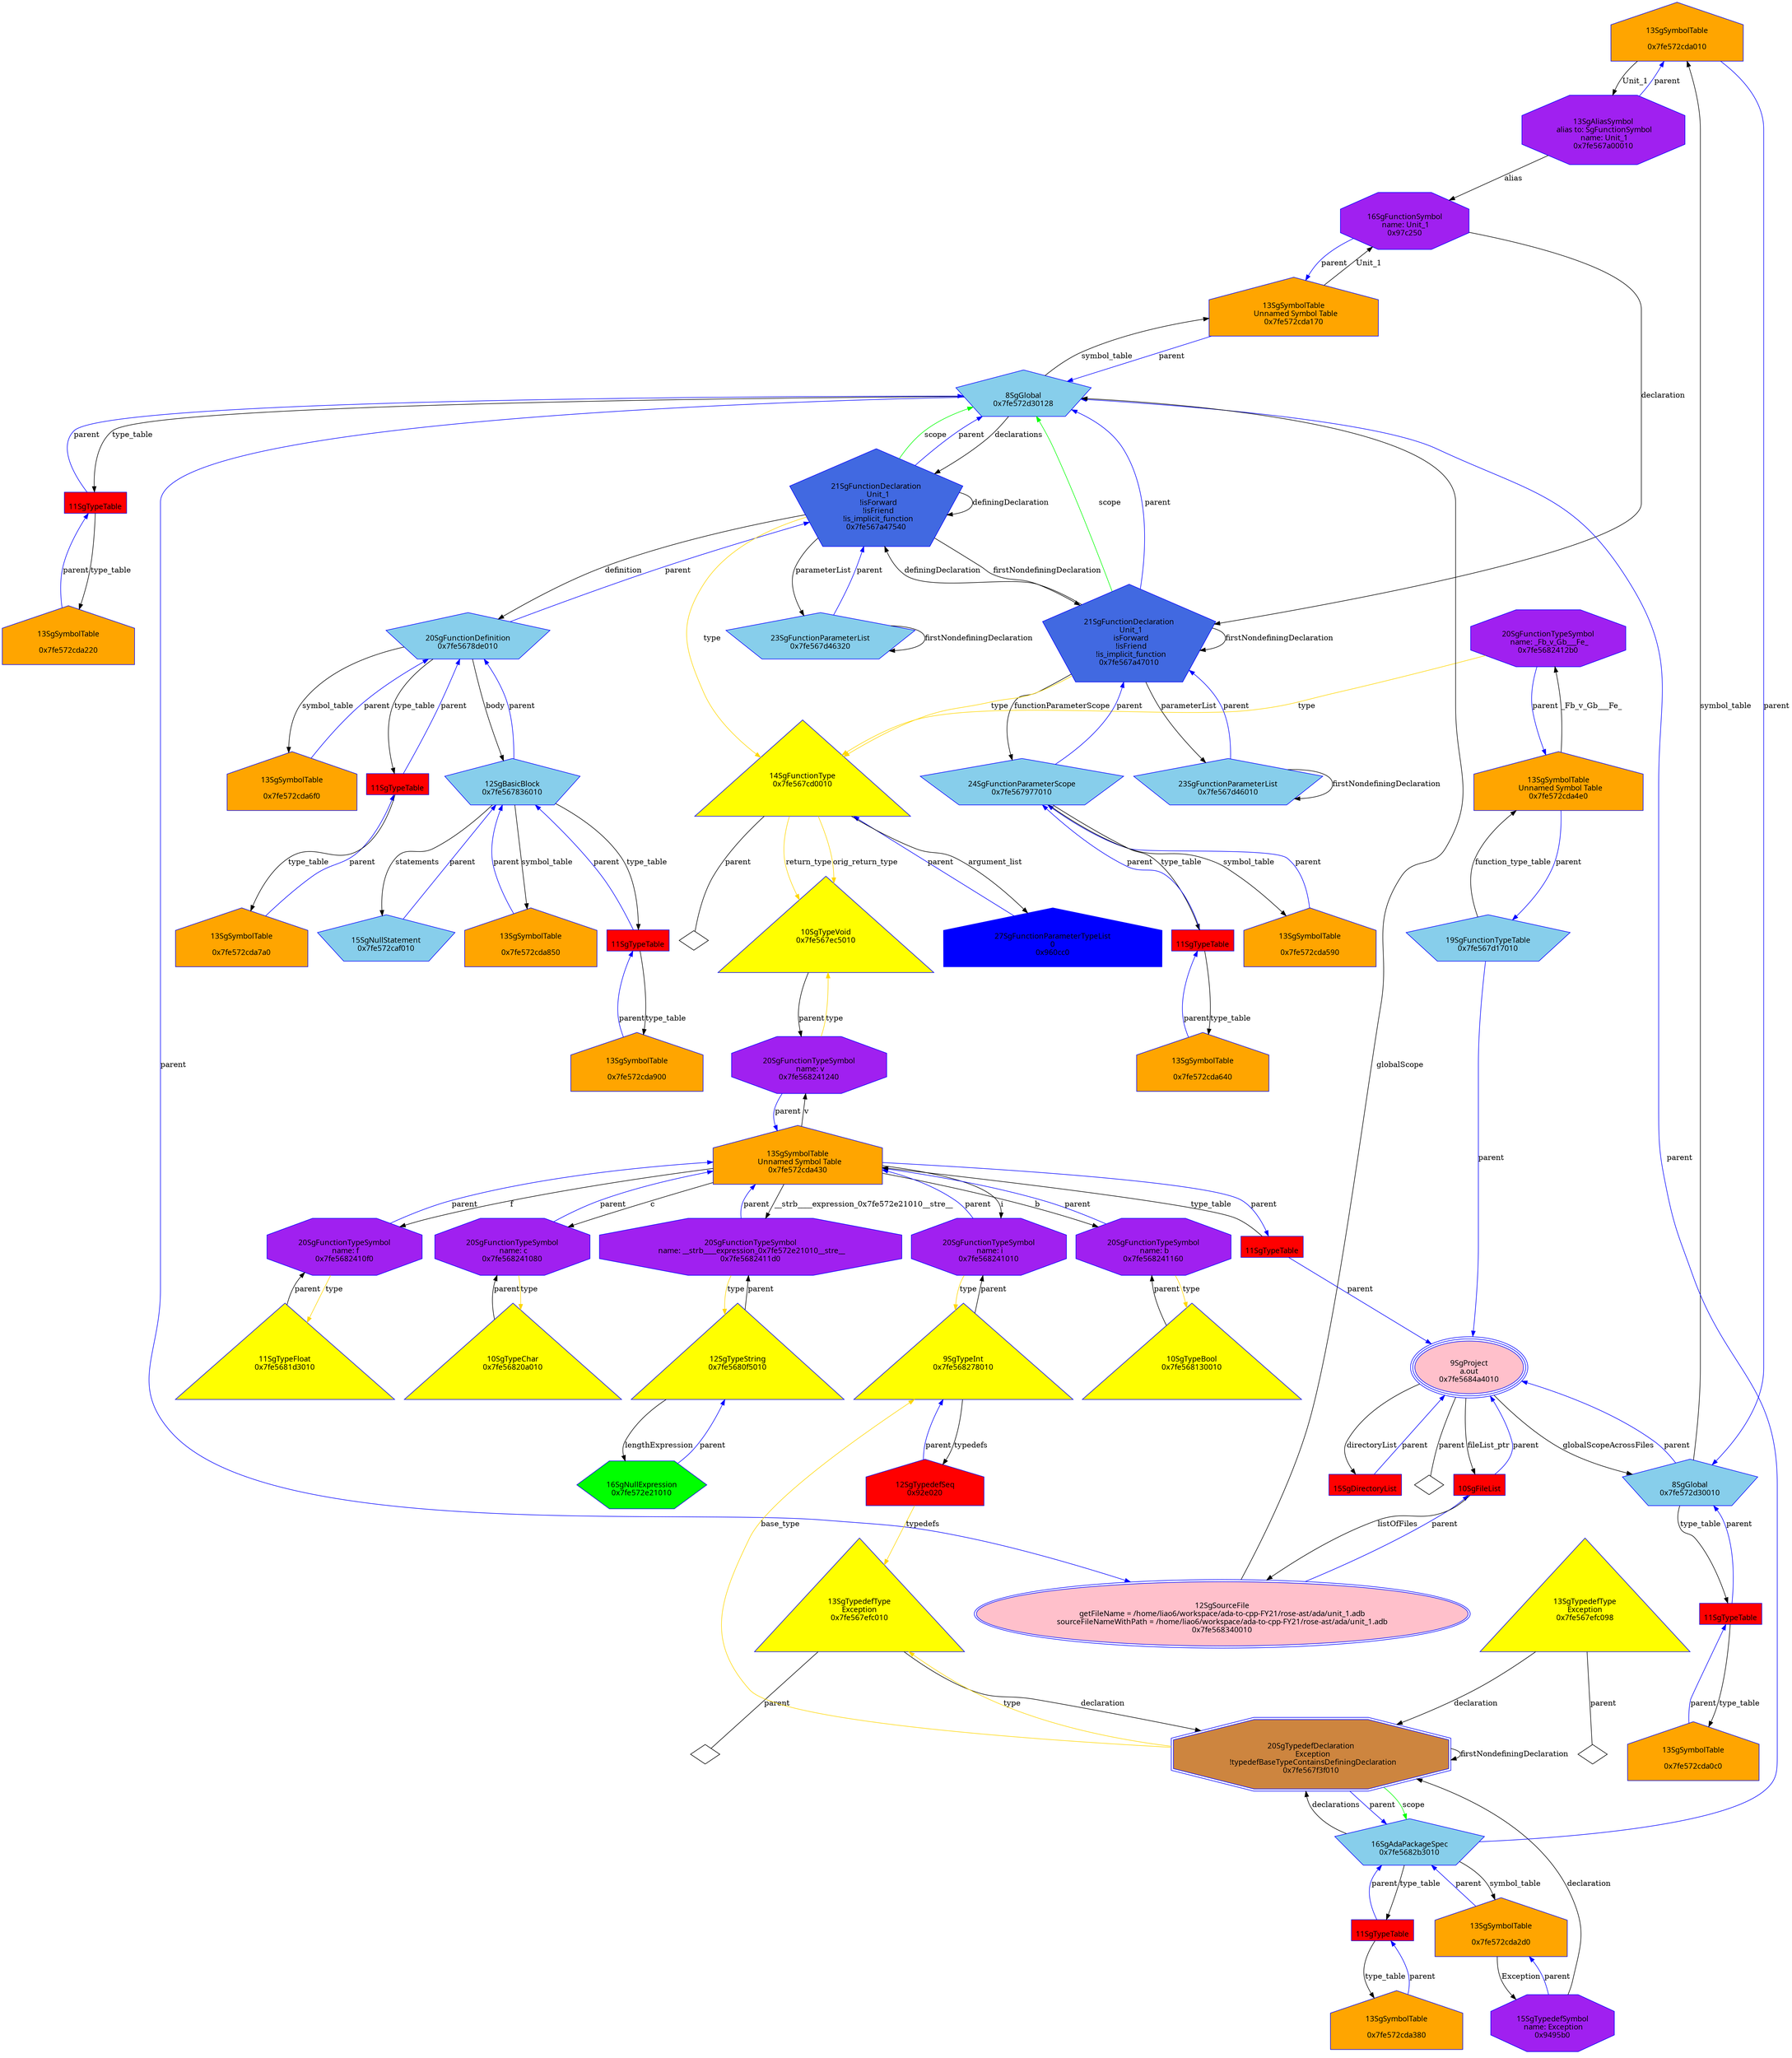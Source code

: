digraph "Gunit_1.adb.dot" {
"0x7fe572cda010"[label="\n13SgSymbolTable\n  \n  0x7fe572cda010  " shape=house,regular=0,URL="\N",tooltip="more info at \N",sides=5,peripheries=1,color="blue",fillcolor=orange,fontname="7x13bold",fontcolor=black,style=filled];
"0x7fe572cda010" -> "0x7fe567a00010"[label="Unit_1" dir=forward ];
"0x7fe572cda010" -> "0x7fe572d30010"[label="parent" color="blue" dir=forward ];
"0x7fe572cda0c0"[label="\n13SgSymbolTable\n  \n  0x7fe572cda0c0  " shape=house,regular=0,URL="\N",tooltip="more info at \N",sides=5,peripheries=1,color="blue",fillcolor=orange,fontname="7x13bold",fontcolor=black,style=filled];
"0x7fe572cda0c0" -> "0x88b9c0"[label="parent" color="blue" dir=forward ];
"0x7fe572cda170"[label="\n13SgSymbolTable\n  Unnamed Symbol Table\n  0x7fe572cda170  " shape=house,regular=0,URL="\N",tooltip="more info at \N",sides=5,peripheries=1,color="blue",fillcolor=orange,fontname="7x13bold",fontcolor=black,style=filled];
"0x7fe572cda170" -> "0x97c250"[label="Unit_1" dir=forward ];
"0x7fe572cda170" -> "0x7fe572d30128"[label="parent" color="blue" dir=forward ];
"0x7fe572cda220"[label="\n13SgSymbolTable\n  \n  0x7fe572cda220  " shape=house,regular=0,URL="\N",tooltip="more info at \N",sides=5,peripheries=1,color="blue",fillcolor=orange,fontname="7x13bold",fontcolor=black,style=filled];
"0x7fe572cda220" -> "0x88b9e8"[label="parent" color="blue" dir=forward ];
"0x7fe572cda2d0"[label="\n13SgSymbolTable\n  \n  0x7fe572cda2d0  " shape=house,regular=0,URL="\N",tooltip="more info at \N",sides=5,peripheries=1,color="blue",fillcolor=orange,fontname="7x13bold",fontcolor=black,style=filled];
"0x7fe572cda2d0" -> "0x9495b0"[label="Exception" dir=forward ];
"0x7fe572cda2d0" -> "0x7fe5682b3010"[label="parent" color="blue" dir=forward ];
"0x7fe572cda380"[label="\n13SgSymbolTable\n  \n  0x7fe572cda380  " shape=house,regular=0,URL="\N",tooltip="more info at \N",sides=5,peripheries=1,color="blue",fillcolor=orange,fontname="7x13bold",fontcolor=black,style=filled];
"0x7fe572cda380" -> "0x88ba10"[label="parent" color="blue" dir=forward ];
"0x7fe572cda430"[label="\n13SgSymbolTable\n  Unnamed Symbol Table\n  0x7fe572cda430  " shape=house,regular=0,URL="\N",tooltip="more info at \N",sides=5,peripheries=1,color="blue",fillcolor=orange,fontname="7x13bold",fontcolor=black,style=filled];
"0x7fe572cda430" -> "0x7fe568241240"[label="v" dir=forward ];
"0x7fe572cda430" -> "0x7fe568241160"[label="b" dir=forward ];
"0x7fe572cda430" -> "0x7fe5682411d0"[label="__strb____expression_0x7fe572e21010__stre__" dir=forward ];
"0x7fe572cda430" -> "0x7fe5682410f0"[label="f" dir=forward ];
"0x7fe572cda430" -> "0x7fe568241080"[label="c" dir=forward ];
"0x7fe572cda430" -> "0x7fe568241010"[label="i" dir=forward ];
"0x7fe572cda430" -> "0x88ba38"[label="parent" color="blue" dir=forward ];
"0x7fe572cda4e0"[label="\n13SgSymbolTable\n  Unnamed Symbol Table\n  0x7fe572cda4e0  " shape=house,regular=0,URL="\N",tooltip="more info at \N",sides=5,peripheries=1,color="blue",fillcolor=orange,fontname="7x13bold",fontcolor=black,style=filled];
"0x7fe572cda4e0" -> "0x7fe5682412b0"[label="_Fb_v_Gb___Fe_" dir=forward ];
"0x7fe572cda4e0" -> "0x7fe567d17010"[label="parent" color="blue" dir=forward ];
"0x7fe572cda590"[label="\n13SgSymbolTable\n  \n  0x7fe572cda590  " shape=house,regular=0,URL="\N",tooltip="more info at \N",sides=5,peripheries=1,color="blue",fillcolor=orange,fontname="7x13bold",fontcolor=black,style=filled];
"0x7fe572cda590" -> "0x7fe567977010"[label="parent" color="blue" dir=forward ];
"0x7fe572cda640"[label="\n13SgSymbolTable\n  \n  0x7fe572cda640  " shape=house,regular=0,URL="\N",tooltip="more info at \N",sides=5,peripheries=1,color="blue",fillcolor=orange,fontname="7x13bold",fontcolor=black,style=filled];
"0x7fe572cda640" -> "0x88ba60"[label="parent" color="blue" dir=forward ];
"0x7fe572cda6f0"[label="\n13SgSymbolTable\n  \n  0x7fe572cda6f0  " shape=house,regular=0,URL="\N",tooltip="more info at \N",sides=5,peripheries=1,color="blue",fillcolor=orange,fontname="7x13bold",fontcolor=black,style=filled];
"0x7fe572cda6f0" -> "0x7fe5678de010"[label="parent" color="blue" dir=forward ];
"0x7fe572cda7a0"[label="\n13SgSymbolTable\n  \n  0x7fe572cda7a0  " shape=house,regular=0,URL="\N",tooltip="more info at \N",sides=5,peripheries=1,color="blue",fillcolor=orange,fontname="7x13bold",fontcolor=black,style=filled];
"0x7fe572cda7a0" -> "0x88ba88"[label="parent" color="blue" dir=forward ];
"0x7fe572cda850"[label="\n13SgSymbolTable\n  \n  0x7fe572cda850  " shape=house,regular=0,URL="\N",tooltip="more info at \N",sides=5,peripheries=1,color="blue",fillcolor=orange,fontname="7x13bold",fontcolor=black,style=filled];
"0x7fe572cda850" -> "0x7fe567836010"[label="parent" color="blue" dir=forward ];
"0x7fe572cda900"[label="\n13SgSymbolTable\n  \n  0x7fe572cda900  " shape=house,regular=0,URL="\N",tooltip="more info at \N",sides=5,peripheries=1,color="blue",fillcolor=orange,fontname="7x13bold",fontcolor=black,style=filled];
"0x7fe572cda900" -> "0x88bab0"[label="parent" color="blue" dir=forward ];
"0x7fe568340010"[label="\n12SgSourceFile\n  getFileName = /home/liao6/workspace/ada-to-cpp-FY21/rose-ast/ada/unit_1.adb  \n  sourceFileNameWithPath = /home/liao6/workspace/ada-to-cpp-FY21/rose-ast/ada/unit_1.adb  \n  0x7fe568340010  " shape=ellipse,regular=0,URL="\N",tooltip="more info at \N",sides=5,peripheries=2,color="blue",fillcolor=pink,fontname="7x13bold",fontcolor=black,style=filled];
"0x7fe568340010" -> "0x7fe572d30128"[label="globalScope" dir=forward ];
"0x7fe568340010" -> "0x850f60"[label="parent" color="blue" dir=forward ];
"0x850f60"[label="\n10SgFileList" shape=polygon,regular=0,URL="\N",tooltip="more info at \N",sides=4,peripheries=1,color="blue",fillcolor=red,fontname="7x13bold",fontcolor=black,style=filled];
"0x850f60" -> "0x7fe568340010"[label="listOfFiles" dir=forward ];
"0x850f60" -> "0x7fe5684a4010"[label="parent" color="blue" dir=forward ];
"0x870370"[label="\n15SgDirectoryList" shape=polygon,regular=0,URL="\N",tooltip="more info at \N",sides=4,peripheries=1,color="blue",fillcolor=red,fontname="7x13bold",fontcolor=black,style=filled];
"0x870370" -> "0x7fe5684a4010"[label="parent" color="blue" dir=forward ];
"0x7fe5684a4010"[label="\n9SgProject\n  a.out  \n  0x7fe5684a4010  " shape=ellipse,regular=0,URL="\N",tooltip="more info at \N",sides=5,peripheries=3,color="blue",fillcolor=pink,fontname="7x13bold",fontcolor=black,style=filled];
"0x7fe5684a4010" -> "0x850f60"[label="fileList_ptr" dir=forward ];
"0x7fe5684a4010" -> "0x870370"[label="directoryList" dir=forward ];
"0x7fe5684a4010" -> "0x7fe572d30010"[label="globalScopeAcrossFiles" dir=forward ];
"0x7fe5684a4010" -> "0x7fe5684a4010__parent__null"[label="parent" dir=none ];
"0x7fe5684a4010__parent__null"[label="" shape=diamond ];
"0x92e020"[label="\n12SgTypedefSeq\n  0x92e020  " shape=house,regular=0,URL="\N",tooltip="more info at \N",sides=5,peripheries=1,color="blue",fillcolor=red,fontname="7x13bold",fontcolor=black,style=filled];
"0x92e020" -> "0x7fe567efc010"[label="typedefs" color="gold1" dir=forward ];
"0x92e020" -> "0x7fe568278010"[label="parent" color="blue" dir=forward ];
"0x960cc0"[label="\n27SgFunctionParameterTypeList\n  0  \n  0x960cc0  " shape=house,regular=0,URL="\N",tooltip="more info at \N",sides=5,peripheries=1,color="blue",fillcolor=blue,fontname="7x13bold",fontcolor=black,style=filled];
"0x960cc0" -> "0x7fe567cd0010"[label="parent" color="blue" dir=forward ];
"0x88b9c0"[label="\n11SgTypeTable" shape=polygon,regular=0,URL="\N",tooltip="more info at \N",sides=4,peripheries=1,color="blue",fillcolor=red,fontname="7x13bold",fontcolor=black,style=filled];
"0x88b9c0" -> "0x7fe572cda0c0"[label="type_table" dir=forward ];
"0x88b9c0" -> "0x7fe572d30010"[label="parent" color="blue" dir=forward ];
"0x88b9e8"[label="\n11SgTypeTable" shape=polygon,regular=0,URL="\N",tooltip="more info at \N",sides=4,peripheries=1,color="blue",fillcolor=red,fontname="7x13bold",fontcolor=black,style=filled];
"0x88b9e8" -> "0x7fe572cda220"[label="type_table" dir=forward ];
"0x88b9e8" -> "0x7fe572d30128"[label="parent" color="blue" dir=forward ];
"0x88ba10"[label="\n11SgTypeTable" shape=polygon,regular=0,URL="\N",tooltip="more info at \N",sides=4,peripheries=1,color="blue",fillcolor=red,fontname="7x13bold",fontcolor=black,style=filled];
"0x88ba10" -> "0x7fe572cda380"[label="type_table" dir=forward ];
"0x88ba10" -> "0x7fe5682b3010"[label="parent" color="blue" dir=forward ];
"0x88ba38"[label="\n11SgTypeTable" shape=polygon,regular=0,URL="\N",tooltip="more info at \N",sides=4,peripheries=1,color="blue",fillcolor=red,fontname="7x13bold",fontcolor=black,style=filled];
"0x88ba38" -> "0x7fe572cda430"[label="type_table" dir=forward ];
"0x88ba38" -> "0x7fe5684a4010"[label="parent" color="blue" dir=forward ];
"0x88ba60"[label="\n11SgTypeTable" shape=polygon,regular=0,URL="\N",tooltip="more info at \N",sides=4,peripheries=1,color="blue",fillcolor=red,fontname="7x13bold",fontcolor=black,style=filled];
"0x88ba60" -> "0x7fe572cda640"[label="type_table" dir=forward ];
"0x88ba60" -> "0x7fe567977010"[label="parent" color="blue" dir=forward ];
"0x88ba88"[label="\n11SgTypeTable" shape=polygon,regular=0,URL="\N",tooltip="more info at \N",sides=4,peripheries=1,color="blue",fillcolor=red,fontname="7x13bold",fontcolor=black,style=filled];
"0x88ba88" -> "0x7fe572cda7a0"[label="type_table" dir=forward ];
"0x88ba88" -> "0x7fe5678de010"[label="parent" color="blue" dir=forward ];
"0x88bab0"[label="\n11SgTypeTable" shape=polygon,regular=0,URL="\N",tooltip="more info at \N",sides=4,peripheries=1,color="blue",fillcolor=red,fontname="7x13bold",fontcolor=black,style=filled];
"0x88bab0" -> "0x7fe572cda900"[label="type_table" dir=forward ];
"0x88bab0" -> "0x7fe567836010"[label="parent" color="blue" dir=forward ];
"0x7fe56820a010"[label="\n10SgTypeChar\n  0x7fe56820a010  \n   \n   " shape=polygon,regular=0,URL="\N",tooltip="more info at \N",sides=3,peripheries=1,color="blue",fillcolor=yellow,fontname="7x13bold",fontcolor=black,style=filled];
"0x7fe56820a010" -> "0x7fe568241080"[label="parent" dir=forward ];
"0x7fe568278010"[label="\n9SgTypeInt\n  0x7fe568278010  \n   \n   " shape=polygon,regular=0,URL="\N",tooltip="more info at \N",sides=3,peripheries=1,color="blue",fillcolor=yellow,fontname="7x13bold",fontcolor=black,style=filled];
"0x7fe568278010" -> "0x92e020"[label="typedefs" dir=forward ];
"0x7fe568278010" -> "0x7fe568241010"[label="parent" dir=forward ];
"0x7fe567ec5010"[label="\n10SgTypeVoid\n  0x7fe567ec5010  \n   \n   " shape=polygon,regular=0,URL="\N",tooltip="more info at \N",sides=3,peripheries=1,color="blue",fillcolor=yellow,fontname="7x13bold",fontcolor=black,style=filled];
"0x7fe567ec5010" -> "0x7fe568241240"[label="parent" dir=forward ];
"0x7fe5681d3010"[label="\n11SgTypeFloat\n  0x7fe5681d3010  \n   \n   " shape=polygon,regular=0,URL="\N",tooltip="more info at \N",sides=3,peripheries=1,color="blue",fillcolor=yellow,fontname="7x13bold",fontcolor=black,style=filled];
"0x7fe5681d3010" -> "0x7fe5682410f0"[label="parent" dir=forward ];
"0x7fe5680f5010"[label="\n12SgTypeString\n  0x7fe5680f5010  \n   \n   " shape=polygon,regular=0,URL="\N",tooltip="more info at \N",sides=3,peripheries=1,color="blue",fillcolor=yellow,fontname="7x13bold",fontcolor=black,style=filled];
"0x7fe5680f5010" -> "0x7fe572e21010"[label="lengthExpression" dir=forward ];
"0x7fe5680f5010" -> "0x7fe5682411d0"[label="parent" dir=forward ];
"0x7fe568130010"[label="\n10SgTypeBool\n  0x7fe568130010  \n   \n   " shape=polygon,regular=0,URL="\N",tooltip="more info at \N",sides=3,peripheries=1,color="blue",fillcolor=yellow,fontname="7x13bold",fontcolor=black,style=filled];
"0x7fe568130010" -> "0x7fe568241160"[label="parent" dir=forward ];
"0x7fe567efc010"[label="\n13SgTypedefType\nException\n  0x7fe567efc010  \n   \n   " shape=polygon,regular=0,URL="\N",tooltip="more info at \N",sides=3,peripheries=1,color="blue",fillcolor=yellow,fontname="7x13bold",fontcolor=black,style=filled];
"0x7fe567efc010" -> "0x7fe567f3f010"[label="declaration" dir=forward ];
"0x7fe567efc010" -> "0x7fe567efc010__parent__null"[label="parent" dir=none ];
"0x7fe567efc010__parent__null"[label="" shape=diamond ];
"0x7fe567efc098"[label="\n13SgTypedefType\nException\n  0x7fe567efc098  \n   \n   " shape=polygon,regular=0,URL="\N",tooltip="more info at \N",sides=3,peripheries=1,color="blue",fillcolor=yellow,fontname="7x13bold",fontcolor=black,style=filled];
"0x7fe567efc098" -> "0x7fe567f3f010"[label="declaration" dir=forward ];
"0x7fe567efc098" -> "0x7fe567efc098__parent__null"[label="parent" dir=none ];
"0x7fe567efc098__parent__null"[label="" shape=diamond ];
"0x7fe567cd0010"[label="\n14SgFunctionType\n  0x7fe567cd0010  \n   \n   " shape=polygon,regular=0,URL="\N",tooltip="more info at \N",sides=3,peripheries=1,color="blue",fillcolor=yellow,fontname="7x13bold",fontcolor=black,style=filled];
"0x7fe567cd0010" -> "0x7fe567ec5010"[label="return_type" color="gold1" dir=forward ];
"0x7fe567cd0010" -> "0x7fe567ec5010"[label="orig_return_type" color="gold1" dir=forward ];
"0x7fe567cd0010" -> "0x960cc0"[label="argument_list" dir=forward ];
"0x7fe567cd0010" -> "0x7fe567cd0010__parent__null"[label="parent" dir=none ];
"0x7fe567cd0010__parent__null"[label="" shape=diamond ];
"0x7fe567d46010"[label="\n23SgFunctionParameterList\n  0x7fe567d46010  " shape=polygon,regular=0,URL="\N",tooltip="more info at \N",sides=5,peripheries=1,color="blue",fillcolor=skyblue,fontname="7x13bold",fontcolor=black,style=filled];
"0x7fe567d46010" -> "0x7fe567d46010"[label="firstNondefiningDeclaration" dir=forward ];
"0x7fe567d46010" -> "0x7fe567a47010"[label="parent" color="blue" dir=forward ];
"0x7fe567d46320"[label="\n23SgFunctionParameterList\n  0x7fe567d46320  " shape=polygon,regular=0,URL="\N",tooltip="more info at \N",sides=5,peripheries=1,color="blue",fillcolor=skyblue,fontname="7x13bold",fontcolor=black,style=filled];
"0x7fe567d46320" -> "0x7fe567d46320"[label="firstNondefiningDeclaration" dir=forward ];
"0x7fe567d46320" -> "0x7fe567a47540"[label="parent" color="blue" dir=forward ];
"0x7fe567836010"[label="\n12SgBasicBlock\n  0x7fe567836010  " shape=polygon,regular=0,URL="\N",tooltip="more info at \N",sides=5,peripheries=1,color="blue",fillcolor=skyblue,fontname="7x13bold",fontcolor=black,style=filled];
"0x7fe567836010" -> "0x7fe572caf010"[label="statements" dir=forward ];
"0x7fe567836010" -> "0x7fe572cda850"[label="symbol_table" dir=forward ];
"0x7fe567836010" -> "0x88bab0"[label="type_table" dir=forward ];
"0x7fe567836010" -> "0x7fe5678de010"[label="parent" color="blue" dir=forward ];
"0x7fe572d30010"[label="\n8SgGlobal\n  0x7fe572d30010  " shape=polygon,regular=0,URL="\N",tooltip="more info at \N",sides=5,peripheries=1,color="blue",fillcolor=skyblue,fontname="7x13bold",fontcolor=black,style=filled];
"0x7fe572d30010" -> "0x7fe572cda010"[label="symbol_table" dir=forward ];
"0x7fe572d30010" -> "0x88b9c0"[label="type_table" dir=forward ];
"0x7fe572d30010" -> "0x7fe5684a4010"[label="parent" color="blue" dir=forward ];
"0x7fe572d30128"[label="\n8SgGlobal\n  0x7fe572d30128  " shape=polygon,regular=0,URL="\N",tooltip="more info at \N",sides=5,peripheries=1,color="blue",fillcolor=skyblue,fontname="7x13bold",fontcolor=black,style=filled];
"0x7fe572d30128" -> "0x7fe567a47540"[label="declarations" dir=forward ];
"0x7fe572d30128" -> "0x7fe572cda170"[label="symbol_table" dir=forward ];
"0x7fe572d30128" -> "0x88b9e8"[label="type_table" dir=forward ];
"0x7fe572d30128" -> "0x7fe568340010"[label="parent" color="blue" dir=forward ];
"0x7fe567977010"[label="\n24SgFunctionParameterScope\n  0x7fe567977010  " shape=polygon,regular=0,URL="\N",tooltip="more info at \N",sides=5,peripheries=1,color="blue",fillcolor=skyblue,fontname="7x13bold",fontcolor=black,style=filled];
"0x7fe567977010" -> "0x7fe572cda590"[label="symbol_table" dir=forward ];
"0x7fe567977010" -> "0x88ba60"[label="type_table" dir=forward ];
"0x7fe567977010" -> "0x7fe567a47010"[label="parent" color="blue" dir=forward ];
"0x7fe567d17010"[label="\n19SgFunctionTypeTable\n  0x7fe567d17010  " shape=polygon,regular=0,URL="\N",tooltip="more info at \N",sides=5,peripheries=1,color="blue",fillcolor=skyblue,fontname="7x13bold",fontcolor=black,style=filled];
"0x7fe567d17010" -> "0x7fe572cda4e0"[label="function_type_table" dir=forward ];
"0x7fe567d17010" -> "0x7fe5684a4010"[label="parent" color="blue" dir=forward ];
"0x7fe567f3f010"[label="\n20SgTypedefDeclaration\n  Exception\n  !typedefBaseTypeContainsDefiningDeclaration\n  0x7fe567f3f010  " shape=polygon,regular=0,URL="\N",tooltip="more info at \N",sides=8,peripheries=2,color="blue",fillcolor=peru,fontname="7x13bold",fontcolor=black,style=filled];
"0x7fe567f3f010" -> "0x7fe568278010"[label="base_type" color="gold1" dir=forward ];
"0x7fe567f3f010" -> "0x7fe567efc010"[label="type" color="gold1" dir=forward ];
"0x7fe567f3f010" -> "0x7fe5682b3010"[label="scope" color="green" dir=forward ];
"0x7fe567f3f010" -> "0x7fe567f3f010"[label="firstNondefiningDeclaration" dir=forward ];
"0x7fe567f3f010" -> "0x7fe5682b3010"[label="parent" color="blue" dir=forward ];
"0x7fe572caf010"[label="\n15SgNullStatement\n  0x7fe572caf010  " shape=polygon,regular=0,URL="\N",tooltip="more info at \N",sides=5,peripheries=1,color="blue",fillcolor=skyblue,fontname="7x13bold",fontcolor=black,style=filled];
"0x7fe572caf010" -> "0x7fe567836010"[label="parent" color="blue" dir=forward ];
"0x7fe5678de010"[label="\n20SgFunctionDefinition\n  0x7fe5678de010  " shape=polygon,regular=0,URL="\N",tooltip="more info at \N",sides=5,peripheries=1,color="blue",fillcolor=skyblue,fontname="7x13bold",fontcolor=black,style=filled];
"0x7fe5678de010" -> "0x7fe567836010"[label="body" dir=forward ];
"0x7fe5678de010" -> "0x7fe572cda6f0"[label="symbol_table" dir=forward ];
"0x7fe5678de010" -> "0x88ba88"[label="type_table" dir=forward ];
"0x7fe5678de010" -> "0x7fe567a47540"[label="parent" color="blue" dir=forward ];
"0x7fe5682b3010"[label="\n16SgAdaPackageSpec\n  0x7fe5682b3010  " shape=polygon,regular=0,URL="\N",tooltip="more info at \N",sides=5,peripheries=1,color="blue",fillcolor=skyblue,fontname="7x13bold",fontcolor=black,style=filled];
"0x7fe5682b3010" -> "0x7fe567f3f010"[label="declarations" dir=forward ];
"0x7fe5682b3010" -> "0x7fe572cda2d0"[label="symbol_table" dir=forward ];
"0x7fe5682b3010" -> "0x88ba10"[label="type_table" dir=forward ];
"0x7fe5682b3010" -> "0x7fe572d30128"[label="parent" color="blue" dir=forward ];
"0x7fe567a47010"[label="\n21SgFunctionDeclaration\n  Unit_1\n  isForward\n  !isFriend\n  !is_implicit_function\n  0x7fe567a47010  " shape=polygon,regular=0,URL="\N",tooltip="more info at \N",sides=5,peripheries=1,color="blue",fillcolor=royalblue,fontname="7x13bold",fontcolor=black,style=filled];
"0x7fe567a47010" -> "0x7fe567d46010"[label="parameterList" dir=forward ];
"0x7fe567a47010" -> "0x7fe567cd0010"[label="type" color="gold1" dir=forward ];
"0x7fe567a47010" -> "0x7fe572d30128"[label="scope" color="green" dir=forward ];
"0x7fe567a47010" -> "0x7fe567977010"[label="functionParameterScope" dir=forward ];
"0x7fe567a47010" -> "0x7fe567a47540"[label="definingDeclaration" dir=forward ];
"0x7fe567a47010" -> "0x7fe567a47010"[label="firstNondefiningDeclaration" dir=forward ];
"0x7fe567a47010" -> "0x7fe572d30128"[label="parent" color="blue" dir=forward ];
"0x7fe567a47540"[label="\n21SgFunctionDeclaration\n  Unit_1\n  !isForward\n  !isFriend\n  !is_implicit_function\n  0x7fe567a47540  " shape=polygon,regular=0,URL="\N",tooltip="more info at \N",sides=5,peripheries=1,color="blue",fillcolor=royalblue,fontname="7x13bold",fontcolor=black,style=filled];
"0x7fe567a47540" -> "0x7fe567d46320"[label="parameterList" dir=forward ];
"0x7fe567a47540" -> "0x7fe567cd0010"[label="type" color="gold1" dir=forward ];
"0x7fe567a47540" -> "0x7fe5678de010"[label="definition" dir=forward ];
"0x7fe567a47540" -> "0x7fe572d30128"[label="scope" color="green" dir=forward ];
"0x7fe567a47540" -> "0x7fe567a47540"[label="definingDeclaration" dir=forward ];
"0x7fe567a47540" -> "0x7fe567a47010"[label="firstNondefiningDeclaration" dir=forward ];
"0x7fe567a47540" -> "0x7fe572d30128"[label="parent" color="blue" dir=forward ];
"0x7fe572e21010"[label="\n16SgNullExpression\n  0x7fe572e21010  " shape=polygon,regular=0,URL="\N",tooltip="more info at \N",sides=6,peripheries=1,color="blue",fillcolor=green,fontname="7x13bold",fontcolor=black,style=filled];
"0x7fe572e21010" -> "0x7fe5680f5010"[label="parent" color="blue" dir=forward ];
"0x7fe568241010"[label="\n20SgFunctionTypeSymbol\n name: i\n  0x7fe568241010  " shape=polygon,regular=0,URL="\N",tooltip="more info at \N",sides=8,peripheries=1,color="blue",fillcolor=purple,fontname="7x13bold",fontcolor=black,style=filled];
"0x7fe568241010" -> "0x7fe568278010"[label="type" color="gold1" dir=forward ];
"0x7fe568241010" -> "0x7fe572cda430"[label="parent" color="blue" dir=forward ];
"0x7fe568241080"[label="\n20SgFunctionTypeSymbol\n name: c\n  0x7fe568241080  " shape=polygon,regular=0,URL="\N",tooltip="more info at \N",sides=8,peripheries=1,color="blue",fillcolor=purple,fontname="7x13bold",fontcolor=black,style=filled];
"0x7fe568241080" -> "0x7fe56820a010"[label="type" color="gold1" dir=forward ];
"0x7fe568241080" -> "0x7fe572cda430"[label="parent" color="blue" dir=forward ];
"0x7fe5682410f0"[label="\n20SgFunctionTypeSymbol\n name: f\n  0x7fe5682410f0  " shape=polygon,regular=0,URL="\N",tooltip="more info at \N",sides=8,peripheries=1,color="blue",fillcolor=purple,fontname="7x13bold",fontcolor=black,style=filled];
"0x7fe5682410f0" -> "0x7fe5681d3010"[label="type" color="gold1" dir=forward ];
"0x7fe5682410f0" -> "0x7fe572cda430"[label="parent" color="blue" dir=forward ];
"0x7fe568241160"[label="\n20SgFunctionTypeSymbol\n name: b\n  0x7fe568241160  " shape=polygon,regular=0,URL="\N",tooltip="more info at \N",sides=8,peripheries=1,color="blue",fillcolor=purple,fontname="7x13bold",fontcolor=black,style=filled];
"0x7fe568241160" -> "0x7fe568130010"[label="type" color="gold1" dir=forward ];
"0x7fe568241160" -> "0x7fe572cda430"[label="parent" color="blue" dir=forward ];
"0x7fe5682411d0"[label="\n20SgFunctionTypeSymbol\n name: __strb____expression_0x7fe572e21010__stre__\n  0x7fe5682411d0  " shape=polygon,regular=0,URL="\N",tooltip="more info at \N",sides=8,peripheries=1,color="blue",fillcolor=purple,fontname="7x13bold",fontcolor=black,style=filled];
"0x7fe5682411d0" -> "0x7fe5680f5010"[label="type" color="gold1" dir=forward ];
"0x7fe5682411d0" -> "0x7fe572cda430"[label="parent" color="blue" dir=forward ];
"0x7fe568241240"[label="\n20SgFunctionTypeSymbol\n name: v\n  0x7fe568241240  " shape=polygon,regular=0,URL="\N",tooltip="more info at \N",sides=8,peripheries=1,color="blue",fillcolor=purple,fontname="7x13bold",fontcolor=black,style=filled];
"0x7fe568241240" -> "0x7fe567ec5010"[label="type" color="gold1" dir=forward ];
"0x7fe568241240" -> "0x7fe572cda430"[label="parent" color="blue" dir=forward ];
"0x7fe5682412b0"[label="\n20SgFunctionTypeSymbol\n name: _Fb_v_Gb___Fe_\n  0x7fe5682412b0  " shape=polygon,regular=0,URL="\N",tooltip="more info at \N",sides=8,peripheries=1,color="blue",fillcolor=purple,fontname="7x13bold",fontcolor=black,style=filled];
"0x7fe5682412b0" -> "0x7fe567cd0010"[label="type" color="gold1" dir=forward ];
"0x7fe5682412b0" -> "0x7fe572cda4e0"[label="parent" color="blue" dir=forward ];
"0x9495b0"[label="\n15SgTypedefSymbol\n name: Exception\n  0x9495b0  " shape=polygon,regular=0,URL="\N",tooltip="more info at \N",sides=8,peripheries=1,color="blue",fillcolor=purple,fontname="7x13bold",fontcolor=black,style=filled];
"0x9495b0" -> "0x7fe567f3f010"[label="declaration" dir=forward ];
"0x9495b0" -> "0x7fe572cda2d0"[label="parent" color="blue" dir=forward ];
"0x97c250"[label="\n16SgFunctionSymbol\n name: Unit_1\n  0x97c250  " shape=polygon,regular=0,URL="\N",tooltip="more info at \N",sides=8,peripheries=1,color="blue",fillcolor=purple,fontname="7x13bold",fontcolor=black,style=filled];
"0x97c250" -> "0x7fe567a47010"[label="declaration" dir=forward ];
"0x97c250" -> "0x7fe572cda170"[label="parent" color="blue" dir=forward ];
"0x7fe567a00010"[label="\n13SgAliasSymbol\n alias to: SgFunctionSymbol\n name: Unit_1\n  0x7fe567a00010  " shape=polygon,regular=0,URL="\N",tooltip="more info at \N",sides=8,peripheries=1,color="blue",fillcolor=purple,fontname="7x13bold",fontcolor=black,style=filled];
"0x7fe567a00010" -> "0x97c250"[label="alias" dir=forward ];
"0x7fe567a00010" -> "0x7fe572cda010"[label="parent" color="blue" dir=forward ];
}
